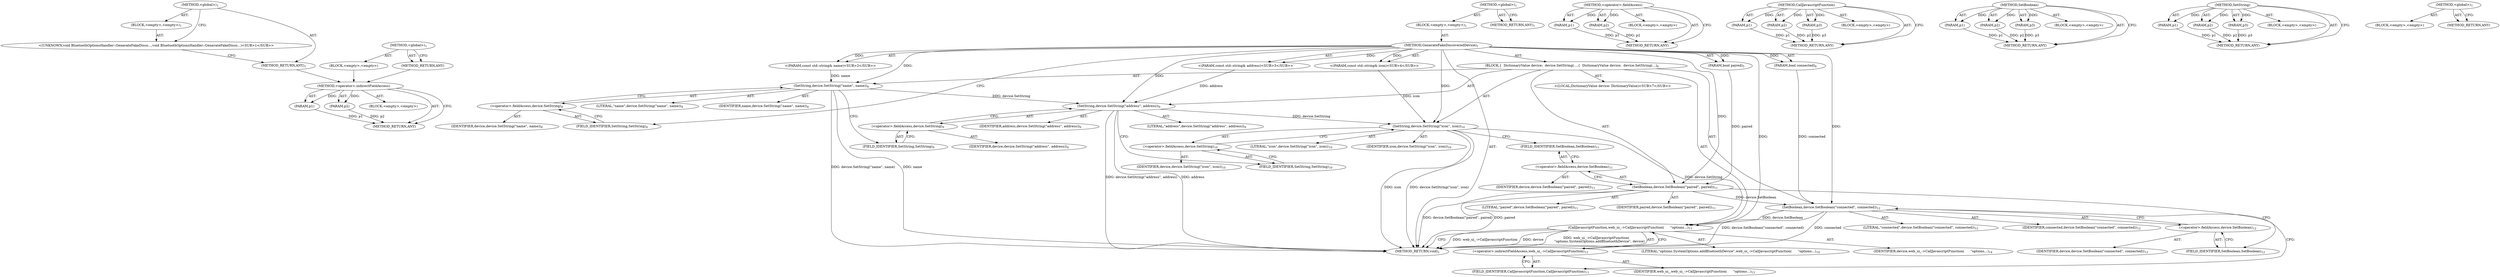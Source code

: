 digraph "&lt;global&gt;" {
vulnerable_106 [label=<(METHOD,&lt;operator&gt;.indirectFieldAccess)>];
vulnerable_107 [label=<(PARAM,p1)>];
vulnerable_108 [label=<(PARAM,p2)>];
vulnerable_109 [label=<(BLOCK,&lt;empty&gt;,&lt;empty&gt;)>];
vulnerable_110 [label=<(METHOD_RETURN,ANY)>];
vulnerable_6 [label=<(METHOD,&lt;global&gt;)<SUB>1</SUB>>];
vulnerable_7 [label=<(BLOCK,&lt;empty&gt;,&lt;empty&gt;)<SUB>1</SUB>>];
vulnerable_8 [label=<(METHOD,GenerateFakeDiscoveredDevice)<SUB>1</SUB>>];
vulnerable_9 [label="<(PARAM,const std::string&amp; name)<SUB>2</SUB>>"];
vulnerable_10 [label="<(PARAM,const std::string&amp; address)<SUB>3</SUB>>"];
vulnerable_11 [label="<(PARAM,const std::string&amp; icon)<SUB>4</SUB>>"];
vulnerable_12 [label=<(PARAM,bool paired)<SUB>5</SUB>>];
vulnerable_13 [label=<(PARAM,bool connected)<SUB>6</SUB>>];
vulnerable_14 [label=<(BLOCK,{
  DictionaryValue device;
  device.SetString(...,{
  DictionaryValue device;
  device.SetString(...)<SUB>6</SUB>>];
vulnerable_15 [label="<(LOCAL,DictionaryValue device: DictionaryValue)<SUB>7</SUB>>"];
vulnerable_16 [label=<(SetString,device.SetString(&quot;name&quot;, name))<SUB>8</SUB>>];
vulnerable_17 [label=<(&lt;operator&gt;.fieldAccess,device.SetString)<SUB>8</SUB>>];
vulnerable_18 [label=<(IDENTIFIER,device,device.SetString(&quot;name&quot;, name))<SUB>8</SUB>>];
vulnerable_19 [label=<(FIELD_IDENTIFIER,SetString,SetString)<SUB>8</SUB>>];
vulnerable_20 [label=<(LITERAL,&quot;name&quot;,device.SetString(&quot;name&quot;, name))<SUB>8</SUB>>];
vulnerable_21 [label=<(IDENTIFIER,name,device.SetString(&quot;name&quot;, name))<SUB>8</SUB>>];
vulnerable_22 [label=<(SetString,device.SetString(&quot;address&quot;, address))<SUB>9</SUB>>];
vulnerable_23 [label=<(&lt;operator&gt;.fieldAccess,device.SetString)<SUB>9</SUB>>];
vulnerable_24 [label=<(IDENTIFIER,device,device.SetString(&quot;address&quot;, address))<SUB>9</SUB>>];
vulnerable_25 [label=<(FIELD_IDENTIFIER,SetString,SetString)<SUB>9</SUB>>];
vulnerable_26 [label=<(LITERAL,&quot;address&quot;,device.SetString(&quot;address&quot;, address))<SUB>9</SUB>>];
vulnerable_27 [label=<(IDENTIFIER,address,device.SetString(&quot;address&quot;, address))<SUB>9</SUB>>];
vulnerable_28 [label=<(SetString,device.SetString(&quot;icon&quot;, icon))<SUB>10</SUB>>];
vulnerable_29 [label=<(&lt;operator&gt;.fieldAccess,device.SetString)<SUB>10</SUB>>];
vulnerable_30 [label=<(IDENTIFIER,device,device.SetString(&quot;icon&quot;, icon))<SUB>10</SUB>>];
vulnerable_31 [label=<(FIELD_IDENTIFIER,SetString,SetString)<SUB>10</SUB>>];
vulnerable_32 [label=<(LITERAL,&quot;icon&quot;,device.SetString(&quot;icon&quot;, icon))<SUB>10</SUB>>];
vulnerable_33 [label=<(IDENTIFIER,icon,device.SetString(&quot;icon&quot;, icon))<SUB>10</SUB>>];
vulnerable_34 [label=<(SetBoolean,device.SetBoolean(&quot;paired&quot;, paired))<SUB>11</SUB>>];
vulnerable_35 [label=<(&lt;operator&gt;.fieldAccess,device.SetBoolean)<SUB>11</SUB>>];
vulnerable_36 [label=<(IDENTIFIER,device,device.SetBoolean(&quot;paired&quot;, paired))<SUB>11</SUB>>];
vulnerable_37 [label=<(FIELD_IDENTIFIER,SetBoolean,SetBoolean)<SUB>11</SUB>>];
vulnerable_38 [label=<(LITERAL,&quot;paired&quot;,device.SetBoolean(&quot;paired&quot;, paired))<SUB>11</SUB>>];
vulnerable_39 [label=<(IDENTIFIER,paired,device.SetBoolean(&quot;paired&quot;, paired))<SUB>11</SUB>>];
vulnerable_40 [label=<(SetBoolean,device.SetBoolean(&quot;connected&quot;, connected))<SUB>12</SUB>>];
vulnerable_41 [label=<(&lt;operator&gt;.fieldAccess,device.SetBoolean)<SUB>12</SUB>>];
vulnerable_42 [label=<(IDENTIFIER,device,device.SetBoolean(&quot;connected&quot;, connected))<SUB>12</SUB>>];
vulnerable_43 [label=<(FIELD_IDENTIFIER,SetBoolean,SetBoolean)<SUB>12</SUB>>];
vulnerable_44 [label=<(LITERAL,&quot;connected&quot;,device.SetBoolean(&quot;connected&quot;, connected))<SUB>12</SUB>>];
vulnerable_45 [label=<(IDENTIFIER,connected,device.SetBoolean(&quot;connected&quot;, connected))<SUB>12</SUB>>];
vulnerable_46 [label=<(CallJavascriptFunction,web_ui_-&gt;CallJavascriptFunction(
      &quot;options...)<SUB>13</SUB>>];
vulnerable_47 [label=<(&lt;operator&gt;.indirectFieldAccess,web_ui_-&gt;CallJavascriptFunction)<SUB>13</SUB>>];
vulnerable_48 [label=<(IDENTIFIER,web_ui_,web_ui_-&gt;CallJavascriptFunction(
      &quot;options...)<SUB>13</SUB>>];
vulnerable_49 [label=<(FIELD_IDENTIFIER,CallJavascriptFunction,CallJavascriptFunction)<SUB>13</SUB>>];
vulnerable_50 [label=<(LITERAL,&quot;options.SystemOptions.addBluetoothDevice&quot;,web_ui_-&gt;CallJavascriptFunction(
      &quot;options...)<SUB>14</SUB>>];
vulnerable_51 [label=<(IDENTIFIER,device,web_ui_-&gt;CallJavascriptFunction(
      &quot;options...)<SUB>14</SUB>>];
vulnerable_52 [label=<(METHOD_RETURN,void)<SUB>1</SUB>>];
vulnerable_54 [label=<(METHOD_RETURN,ANY)<SUB>1</SUB>>];
vulnerable_89 [label=<(METHOD,&lt;operator&gt;.fieldAccess)>];
vulnerable_90 [label=<(PARAM,p1)>];
vulnerable_91 [label=<(PARAM,p2)>];
vulnerable_92 [label=<(BLOCK,&lt;empty&gt;,&lt;empty&gt;)>];
vulnerable_93 [label=<(METHOD_RETURN,ANY)>];
vulnerable_100 [label=<(METHOD,CallJavascriptFunction)>];
vulnerable_101 [label=<(PARAM,p1)>];
vulnerable_102 [label=<(PARAM,p2)>];
vulnerable_103 [label=<(PARAM,p3)>];
vulnerable_104 [label=<(BLOCK,&lt;empty&gt;,&lt;empty&gt;)>];
vulnerable_105 [label=<(METHOD_RETURN,ANY)>];
vulnerable_94 [label=<(METHOD,SetBoolean)>];
vulnerable_95 [label=<(PARAM,p1)>];
vulnerable_96 [label=<(PARAM,p2)>];
vulnerable_97 [label=<(PARAM,p3)>];
vulnerable_98 [label=<(BLOCK,&lt;empty&gt;,&lt;empty&gt;)>];
vulnerable_99 [label=<(METHOD_RETURN,ANY)>];
vulnerable_83 [label=<(METHOD,SetString)>];
vulnerable_84 [label=<(PARAM,p1)>];
vulnerable_85 [label=<(PARAM,p2)>];
vulnerable_86 [label=<(PARAM,p3)>];
vulnerable_87 [label=<(BLOCK,&lt;empty&gt;,&lt;empty&gt;)>];
vulnerable_88 [label=<(METHOD_RETURN,ANY)>];
vulnerable_77 [label=<(METHOD,&lt;global&gt;)<SUB>1</SUB>>];
vulnerable_78 [label=<(BLOCK,&lt;empty&gt;,&lt;empty&gt;)>];
vulnerable_79 [label=<(METHOD_RETURN,ANY)>];
fixed_6 [label=<(METHOD,&lt;global&gt;)<SUB>1</SUB>>];
fixed_7 [label=<(BLOCK,&lt;empty&gt;,&lt;empty&gt;)<SUB>1</SUB>>];
fixed_8 [label="<(UNKNOWN,void BluetoothOptionsHandler::GenerateFakeDisco...,void BluetoothOptionsHandler::GenerateFakeDisco...)<SUB>1</SUB>>"];
fixed_9 [label=<(METHOD_RETURN,ANY)<SUB>1</SUB>>];
fixed_14 [label=<(METHOD,&lt;global&gt;)<SUB>1</SUB>>];
fixed_15 [label=<(BLOCK,&lt;empty&gt;,&lt;empty&gt;)>];
fixed_16 [label=<(METHOD_RETURN,ANY)>];
vulnerable_106 -> vulnerable_107  [key=0, label="AST: "];
vulnerable_106 -> vulnerable_107  [key=1, label="DDG: "];
vulnerable_106 -> vulnerable_109  [key=0, label="AST: "];
vulnerable_106 -> vulnerable_108  [key=0, label="AST: "];
vulnerable_106 -> vulnerable_108  [key=1, label="DDG: "];
vulnerable_106 -> vulnerable_110  [key=0, label="AST: "];
vulnerable_106 -> vulnerable_110  [key=1, label="CFG: "];
vulnerable_107 -> vulnerable_110  [key=0, label="DDG: p1"];
vulnerable_108 -> vulnerable_110  [key=0, label="DDG: p2"];
vulnerable_6 -> vulnerable_7  [key=0, label="AST: "];
vulnerable_6 -> vulnerable_54  [key=0, label="AST: "];
vulnerable_6 -> vulnerable_54  [key=1, label="CFG: "];
vulnerable_7 -> vulnerable_8  [key=0, label="AST: "];
vulnerable_8 -> vulnerable_9  [key=0, label="AST: "];
vulnerable_8 -> vulnerable_9  [key=1, label="DDG: "];
vulnerable_8 -> vulnerable_10  [key=0, label="AST: "];
vulnerable_8 -> vulnerable_10  [key=1, label="DDG: "];
vulnerable_8 -> vulnerable_11  [key=0, label="AST: "];
vulnerable_8 -> vulnerable_11  [key=1, label="DDG: "];
vulnerable_8 -> vulnerable_12  [key=0, label="AST: "];
vulnerable_8 -> vulnerable_12  [key=1, label="DDG: "];
vulnerable_8 -> vulnerable_13  [key=0, label="AST: "];
vulnerable_8 -> vulnerable_13  [key=1, label="DDG: "];
vulnerable_8 -> vulnerable_14  [key=0, label="AST: "];
vulnerable_8 -> vulnerable_52  [key=0, label="AST: "];
vulnerable_8 -> vulnerable_19  [key=0, label="CFG: "];
vulnerable_8 -> vulnerable_16  [key=0, label="DDG: "];
vulnerable_8 -> vulnerable_22  [key=0, label="DDG: "];
vulnerable_8 -> vulnerable_28  [key=0, label="DDG: "];
vulnerable_8 -> vulnerable_34  [key=0, label="DDG: "];
vulnerable_8 -> vulnerable_40  [key=0, label="DDG: "];
vulnerable_8 -> vulnerable_46  [key=0, label="DDG: "];
vulnerable_9 -> vulnerable_16  [key=0, label="DDG: name"];
vulnerable_10 -> vulnerable_22  [key=0, label="DDG: address"];
vulnerable_11 -> vulnerable_28  [key=0, label="DDG: icon"];
vulnerable_12 -> vulnerable_34  [key=0, label="DDG: paired"];
vulnerable_13 -> vulnerable_40  [key=0, label="DDG: connected"];
vulnerable_14 -> vulnerable_15  [key=0, label="AST: "];
vulnerable_14 -> vulnerable_16  [key=0, label="AST: "];
vulnerable_14 -> vulnerable_22  [key=0, label="AST: "];
vulnerable_14 -> vulnerable_28  [key=0, label="AST: "];
vulnerable_14 -> vulnerable_34  [key=0, label="AST: "];
vulnerable_14 -> vulnerable_40  [key=0, label="AST: "];
vulnerable_14 -> vulnerable_46  [key=0, label="AST: "];
vulnerable_16 -> vulnerable_17  [key=0, label="AST: "];
vulnerable_16 -> vulnerable_20  [key=0, label="AST: "];
vulnerable_16 -> vulnerable_21  [key=0, label="AST: "];
vulnerable_16 -> vulnerable_25  [key=0, label="CFG: "];
vulnerable_16 -> vulnerable_52  [key=0, label="DDG: name"];
vulnerable_16 -> vulnerable_52  [key=1, label="DDG: device.SetString(&quot;name&quot;, name)"];
vulnerable_16 -> vulnerable_22  [key=0, label="DDG: device.SetString"];
vulnerable_17 -> vulnerable_18  [key=0, label="AST: "];
vulnerable_17 -> vulnerable_19  [key=0, label="AST: "];
vulnerable_17 -> vulnerable_16  [key=0, label="CFG: "];
vulnerable_19 -> vulnerable_17  [key=0, label="CFG: "];
vulnerable_22 -> vulnerable_23  [key=0, label="AST: "];
vulnerable_22 -> vulnerable_26  [key=0, label="AST: "];
vulnerable_22 -> vulnerable_27  [key=0, label="AST: "];
vulnerable_22 -> vulnerable_31  [key=0, label="CFG: "];
vulnerable_22 -> vulnerable_52  [key=0, label="DDG: address"];
vulnerable_22 -> vulnerable_52  [key=1, label="DDG: device.SetString(&quot;address&quot;, address)"];
vulnerable_22 -> vulnerable_28  [key=0, label="DDG: device.SetString"];
vulnerable_23 -> vulnerable_24  [key=0, label="AST: "];
vulnerable_23 -> vulnerable_25  [key=0, label="AST: "];
vulnerable_23 -> vulnerable_22  [key=0, label="CFG: "];
vulnerable_25 -> vulnerable_23  [key=0, label="CFG: "];
vulnerable_28 -> vulnerable_29  [key=0, label="AST: "];
vulnerable_28 -> vulnerable_32  [key=0, label="AST: "];
vulnerable_28 -> vulnerable_33  [key=0, label="AST: "];
vulnerable_28 -> vulnerable_37  [key=0, label="CFG: "];
vulnerable_28 -> vulnerable_52  [key=0, label="DDG: icon"];
vulnerable_28 -> vulnerable_52  [key=1, label="DDG: device.SetString(&quot;icon&quot;, icon)"];
vulnerable_28 -> vulnerable_46  [key=0, label="DDG: device.SetString"];
vulnerable_29 -> vulnerable_30  [key=0, label="AST: "];
vulnerable_29 -> vulnerable_31  [key=0, label="AST: "];
vulnerable_29 -> vulnerable_28  [key=0, label="CFG: "];
vulnerable_31 -> vulnerable_29  [key=0, label="CFG: "];
vulnerable_34 -> vulnerable_35  [key=0, label="AST: "];
vulnerable_34 -> vulnerable_38  [key=0, label="AST: "];
vulnerable_34 -> vulnerable_39  [key=0, label="AST: "];
vulnerable_34 -> vulnerable_43  [key=0, label="CFG: "];
vulnerable_34 -> vulnerable_52  [key=0, label="DDG: paired"];
vulnerable_34 -> vulnerable_52  [key=1, label="DDG: device.SetBoolean(&quot;paired&quot;, paired)"];
vulnerable_34 -> vulnerable_40  [key=0, label="DDG: device.SetBoolean"];
vulnerable_35 -> vulnerable_36  [key=0, label="AST: "];
vulnerable_35 -> vulnerable_37  [key=0, label="AST: "];
vulnerable_35 -> vulnerable_34  [key=0, label="CFG: "];
vulnerable_37 -> vulnerable_35  [key=0, label="CFG: "];
vulnerable_40 -> vulnerable_41  [key=0, label="AST: "];
vulnerable_40 -> vulnerable_44  [key=0, label="AST: "];
vulnerable_40 -> vulnerable_45  [key=0, label="AST: "];
vulnerable_40 -> vulnerable_49  [key=0, label="CFG: "];
vulnerable_40 -> vulnerable_52  [key=0, label="DDG: connected"];
vulnerable_40 -> vulnerable_52  [key=1, label="DDG: device.SetBoolean(&quot;connected&quot;, connected)"];
vulnerable_40 -> vulnerable_46  [key=0, label="DDG: device.SetBoolean"];
vulnerable_41 -> vulnerable_42  [key=0, label="AST: "];
vulnerable_41 -> vulnerable_43  [key=0, label="AST: "];
vulnerable_41 -> vulnerable_40  [key=0, label="CFG: "];
vulnerable_43 -> vulnerable_41  [key=0, label="CFG: "];
vulnerable_46 -> vulnerable_47  [key=0, label="AST: "];
vulnerable_46 -> vulnerable_50  [key=0, label="AST: "];
vulnerable_46 -> vulnerable_51  [key=0, label="AST: "];
vulnerable_46 -> vulnerable_52  [key=0, label="CFG: "];
vulnerable_46 -> vulnerable_52  [key=1, label="DDG: web_ui_-&gt;CallJavascriptFunction"];
vulnerable_46 -> vulnerable_52  [key=2, label="DDG: device"];
vulnerable_46 -> vulnerable_52  [key=3, label="DDG: web_ui_-&gt;CallJavascriptFunction(
      &quot;options.SystemOptions.addBluetoothDevice&quot;, device)"];
vulnerable_47 -> vulnerable_48  [key=0, label="AST: "];
vulnerable_47 -> vulnerable_49  [key=0, label="AST: "];
vulnerable_47 -> vulnerable_46  [key=0, label="CFG: "];
vulnerable_49 -> vulnerable_47  [key=0, label="CFG: "];
vulnerable_89 -> vulnerable_90  [key=0, label="AST: "];
vulnerable_89 -> vulnerable_90  [key=1, label="DDG: "];
vulnerable_89 -> vulnerable_92  [key=0, label="AST: "];
vulnerable_89 -> vulnerable_91  [key=0, label="AST: "];
vulnerable_89 -> vulnerable_91  [key=1, label="DDG: "];
vulnerable_89 -> vulnerable_93  [key=0, label="AST: "];
vulnerable_89 -> vulnerable_93  [key=1, label="CFG: "];
vulnerable_90 -> vulnerable_93  [key=0, label="DDG: p1"];
vulnerable_91 -> vulnerable_93  [key=0, label="DDG: p2"];
vulnerable_100 -> vulnerable_101  [key=0, label="AST: "];
vulnerable_100 -> vulnerable_101  [key=1, label="DDG: "];
vulnerable_100 -> vulnerable_104  [key=0, label="AST: "];
vulnerable_100 -> vulnerable_102  [key=0, label="AST: "];
vulnerable_100 -> vulnerable_102  [key=1, label="DDG: "];
vulnerable_100 -> vulnerable_105  [key=0, label="AST: "];
vulnerable_100 -> vulnerable_105  [key=1, label="CFG: "];
vulnerable_100 -> vulnerable_103  [key=0, label="AST: "];
vulnerable_100 -> vulnerable_103  [key=1, label="DDG: "];
vulnerable_101 -> vulnerable_105  [key=0, label="DDG: p1"];
vulnerable_102 -> vulnerable_105  [key=0, label="DDG: p2"];
vulnerable_103 -> vulnerable_105  [key=0, label="DDG: p3"];
vulnerable_94 -> vulnerable_95  [key=0, label="AST: "];
vulnerable_94 -> vulnerable_95  [key=1, label="DDG: "];
vulnerable_94 -> vulnerable_98  [key=0, label="AST: "];
vulnerable_94 -> vulnerable_96  [key=0, label="AST: "];
vulnerable_94 -> vulnerable_96  [key=1, label="DDG: "];
vulnerable_94 -> vulnerable_99  [key=0, label="AST: "];
vulnerable_94 -> vulnerable_99  [key=1, label="CFG: "];
vulnerable_94 -> vulnerable_97  [key=0, label="AST: "];
vulnerable_94 -> vulnerable_97  [key=1, label="DDG: "];
vulnerable_95 -> vulnerable_99  [key=0, label="DDG: p1"];
vulnerable_96 -> vulnerable_99  [key=0, label="DDG: p2"];
vulnerable_97 -> vulnerable_99  [key=0, label="DDG: p3"];
vulnerable_83 -> vulnerable_84  [key=0, label="AST: "];
vulnerable_83 -> vulnerable_84  [key=1, label="DDG: "];
vulnerable_83 -> vulnerable_87  [key=0, label="AST: "];
vulnerable_83 -> vulnerable_85  [key=0, label="AST: "];
vulnerable_83 -> vulnerable_85  [key=1, label="DDG: "];
vulnerable_83 -> vulnerable_88  [key=0, label="AST: "];
vulnerable_83 -> vulnerable_88  [key=1, label="CFG: "];
vulnerable_83 -> vulnerable_86  [key=0, label="AST: "];
vulnerable_83 -> vulnerable_86  [key=1, label="DDG: "];
vulnerable_84 -> vulnerable_88  [key=0, label="DDG: p1"];
vulnerable_85 -> vulnerable_88  [key=0, label="DDG: p2"];
vulnerable_86 -> vulnerable_88  [key=0, label="DDG: p3"];
vulnerable_77 -> vulnerable_78  [key=0, label="AST: "];
vulnerable_77 -> vulnerable_79  [key=0, label="AST: "];
vulnerable_77 -> vulnerable_79  [key=1, label="CFG: "];
fixed_6 -> fixed_7  [key=0, label="AST: "];
fixed_6 -> fixed_9  [key=0, label="AST: "];
fixed_6 -> fixed_8  [key=0, label="CFG: "];
fixed_7 -> fixed_8  [key=0, label="AST: "];
fixed_8 -> fixed_9  [key=0, label="CFG: "];
fixed_9 -> vulnerable_106  [key=0];
fixed_14 -> fixed_15  [key=0, label="AST: "];
fixed_14 -> fixed_16  [key=0, label="AST: "];
fixed_14 -> fixed_16  [key=1, label="CFG: "];
fixed_15 -> vulnerable_106  [key=0];
fixed_16 -> vulnerable_106  [key=0];
}
